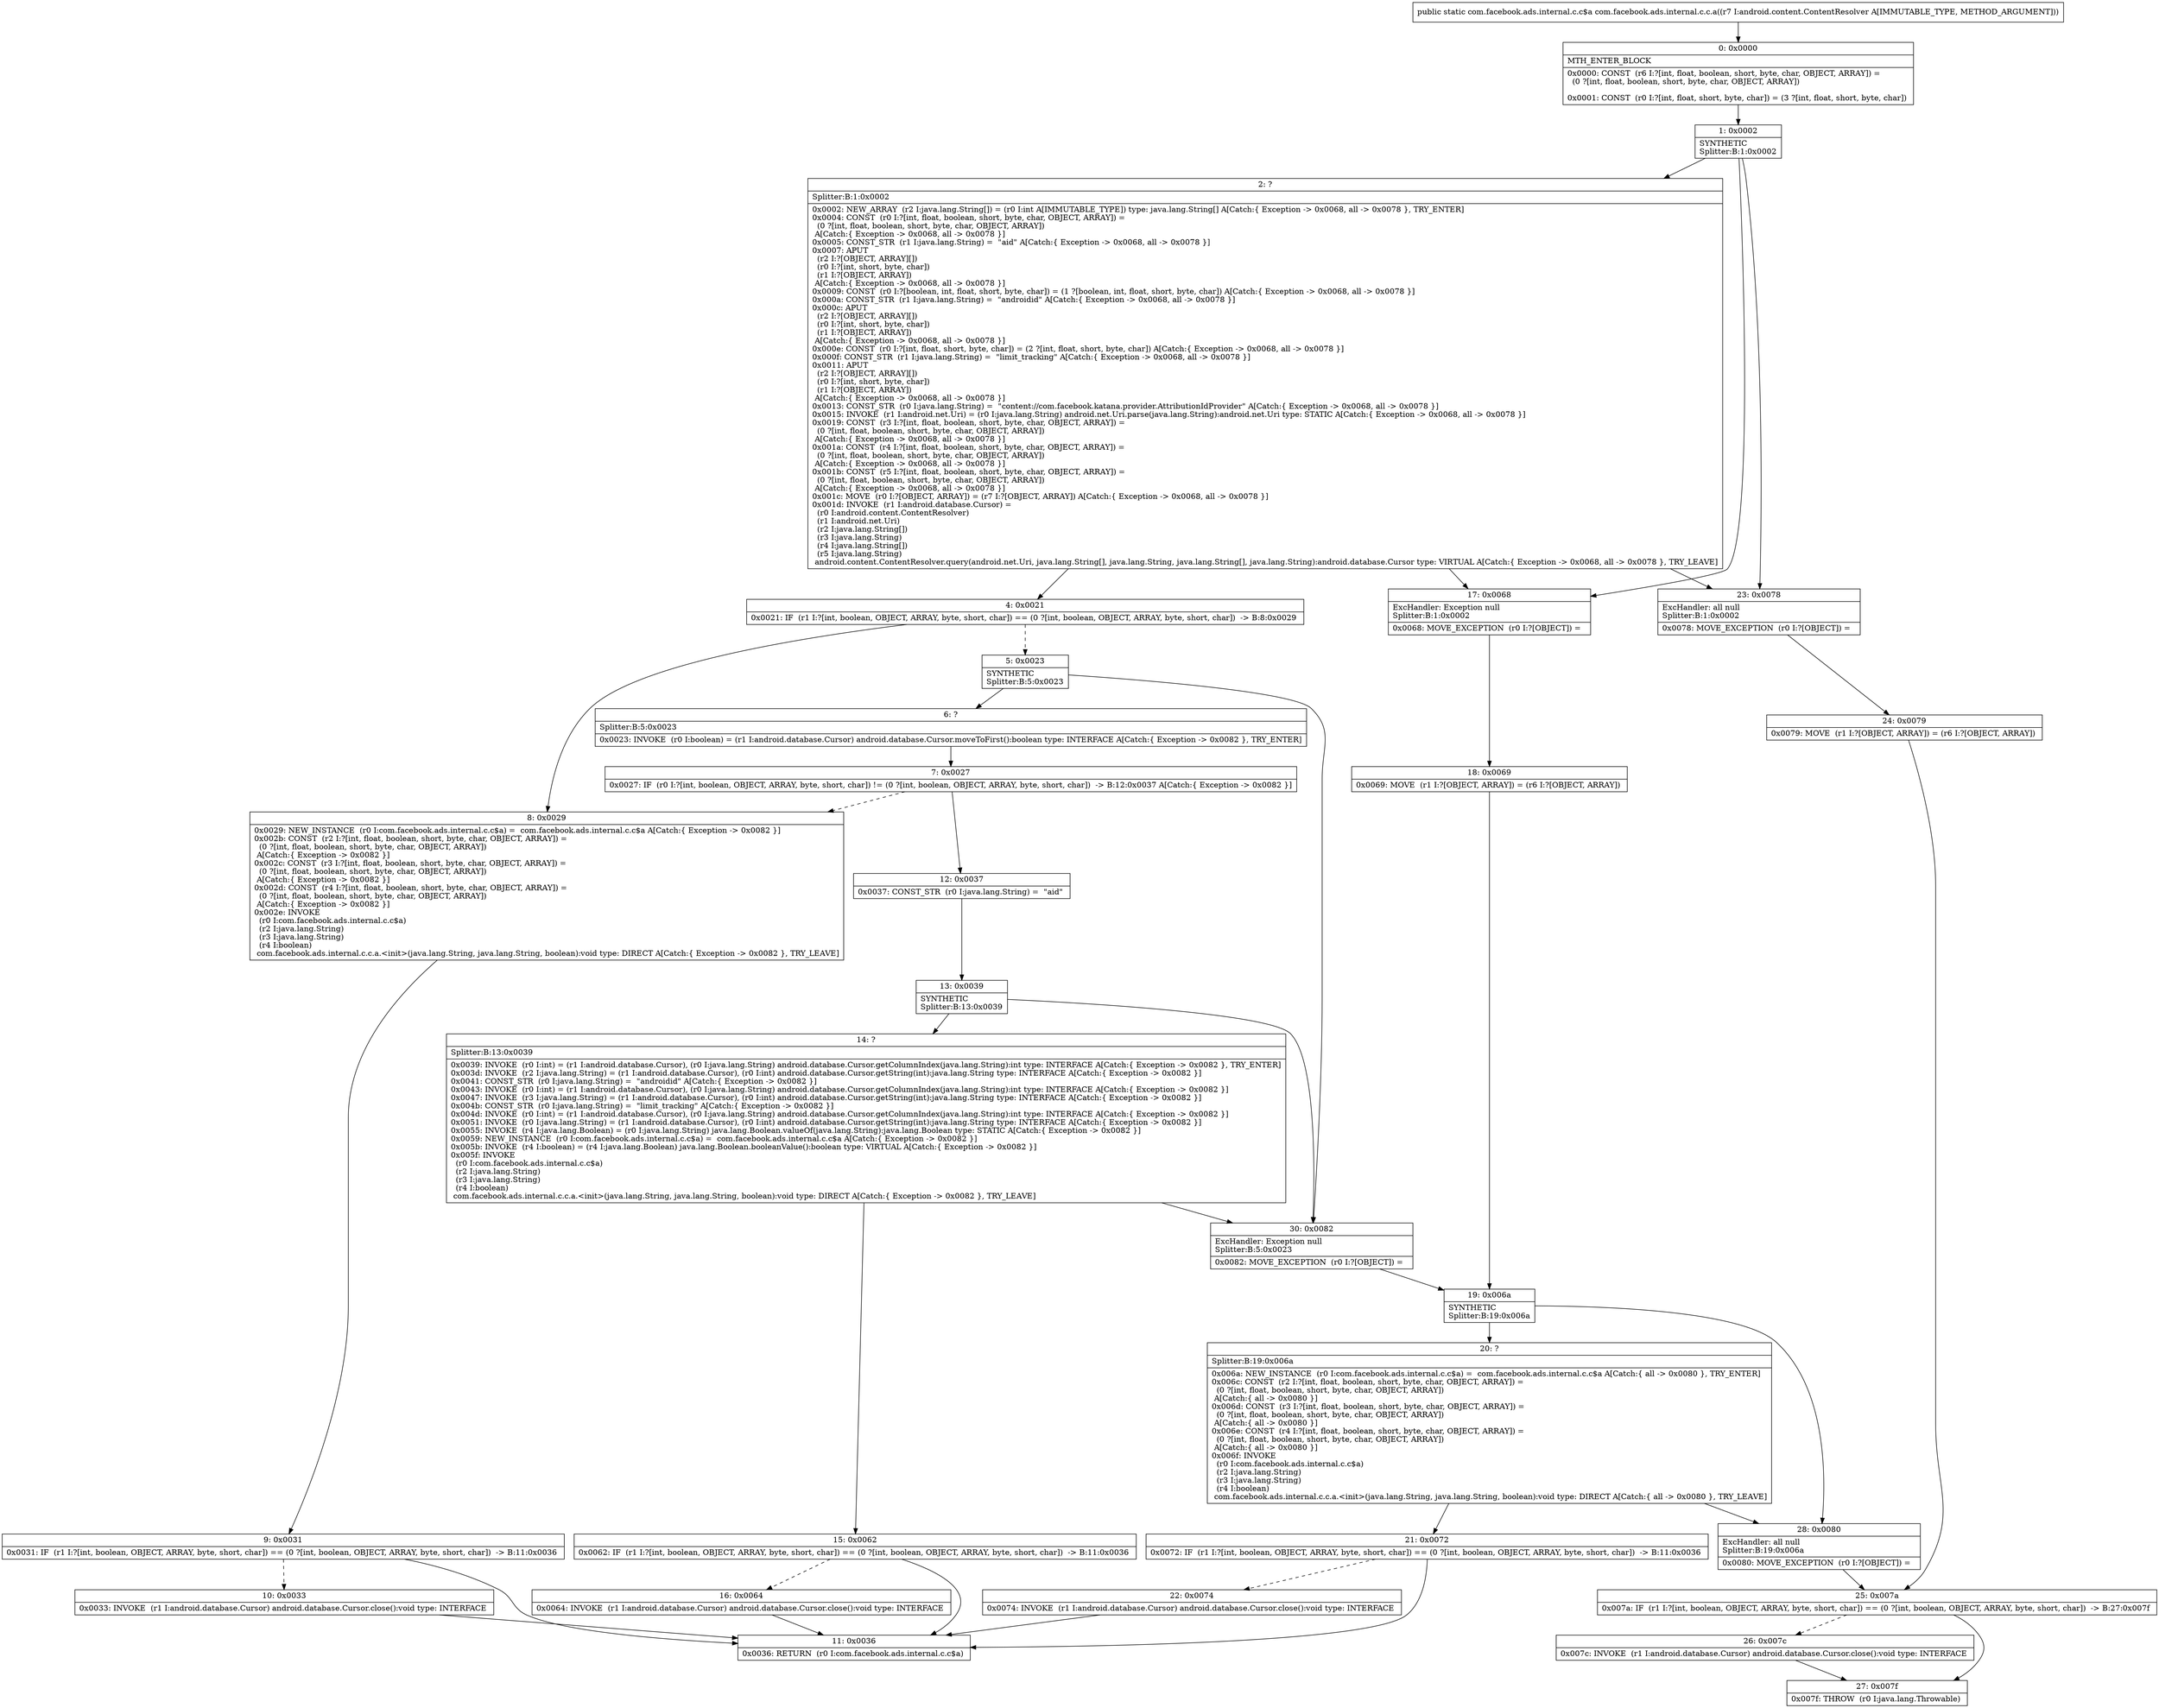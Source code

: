 digraph "CFG forcom.facebook.ads.internal.c.c.a(Landroid\/content\/ContentResolver;)Lcom\/facebook\/ads\/internal\/c\/c$a;" {
Node_0 [shape=record,label="{0\:\ 0x0000|MTH_ENTER_BLOCK\l|0x0000: CONST  (r6 I:?[int, float, boolean, short, byte, char, OBJECT, ARRAY]) = \l  (0 ?[int, float, boolean, short, byte, char, OBJECT, ARRAY])\l \l0x0001: CONST  (r0 I:?[int, float, short, byte, char]) = (3 ?[int, float, short, byte, char]) \l}"];
Node_1 [shape=record,label="{1\:\ 0x0002|SYNTHETIC\lSplitter:B:1:0x0002\l}"];
Node_2 [shape=record,label="{2\:\ ?|Splitter:B:1:0x0002\l|0x0002: NEW_ARRAY  (r2 I:java.lang.String[]) = (r0 I:int A[IMMUTABLE_TYPE]) type: java.lang.String[] A[Catch:\{ Exception \-\> 0x0068, all \-\> 0x0078 \}, TRY_ENTER]\l0x0004: CONST  (r0 I:?[int, float, boolean, short, byte, char, OBJECT, ARRAY]) = \l  (0 ?[int, float, boolean, short, byte, char, OBJECT, ARRAY])\l A[Catch:\{ Exception \-\> 0x0068, all \-\> 0x0078 \}]\l0x0005: CONST_STR  (r1 I:java.lang.String) =  \"aid\" A[Catch:\{ Exception \-\> 0x0068, all \-\> 0x0078 \}]\l0x0007: APUT  \l  (r2 I:?[OBJECT, ARRAY][])\l  (r0 I:?[int, short, byte, char])\l  (r1 I:?[OBJECT, ARRAY])\l A[Catch:\{ Exception \-\> 0x0068, all \-\> 0x0078 \}]\l0x0009: CONST  (r0 I:?[boolean, int, float, short, byte, char]) = (1 ?[boolean, int, float, short, byte, char]) A[Catch:\{ Exception \-\> 0x0068, all \-\> 0x0078 \}]\l0x000a: CONST_STR  (r1 I:java.lang.String) =  \"androidid\" A[Catch:\{ Exception \-\> 0x0068, all \-\> 0x0078 \}]\l0x000c: APUT  \l  (r2 I:?[OBJECT, ARRAY][])\l  (r0 I:?[int, short, byte, char])\l  (r1 I:?[OBJECT, ARRAY])\l A[Catch:\{ Exception \-\> 0x0068, all \-\> 0x0078 \}]\l0x000e: CONST  (r0 I:?[int, float, short, byte, char]) = (2 ?[int, float, short, byte, char]) A[Catch:\{ Exception \-\> 0x0068, all \-\> 0x0078 \}]\l0x000f: CONST_STR  (r1 I:java.lang.String) =  \"limit_tracking\" A[Catch:\{ Exception \-\> 0x0068, all \-\> 0x0078 \}]\l0x0011: APUT  \l  (r2 I:?[OBJECT, ARRAY][])\l  (r0 I:?[int, short, byte, char])\l  (r1 I:?[OBJECT, ARRAY])\l A[Catch:\{ Exception \-\> 0x0068, all \-\> 0x0078 \}]\l0x0013: CONST_STR  (r0 I:java.lang.String) =  \"content:\/\/com.facebook.katana.provider.AttributionIdProvider\" A[Catch:\{ Exception \-\> 0x0068, all \-\> 0x0078 \}]\l0x0015: INVOKE  (r1 I:android.net.Uri) = (r0 I:java.lang.String) android.net.Uri.parse(java.lang.String):android.net.Uri type: STATIC A[Catch:\{ Exception \-\> 0x0068, all \-\> 0x0078 \}]\l0x0019: CONST  (r3 I:?[int, float, boolean, short, byte, char, OBJECT, ARRAY]) = \l  (0 ?[int, float, boolean, short, byte, char, OBJECT, ARRAY])\l A[Catch:\{ Exception \-\> 0x0068, all \-\> 0x0078 \}]\l0x001a: CONST  (r4 I:?[int, float, boolean, short, byte, char, OBJECT, ARRAY]) = \l  (0 ?[int, float, boolean, short, byte, char, OBJECT, ARRAY])\l A[Catch:\{ Exception \-\> 0x0068, all \-\> 0x0078 \}]\l0x001b: CONST  (r5 I:?[int, float, boolean, short, byte, char, OBJECT, ARRAY]) = \l  (0 ?[int, float, boolean, short, byte, char, OBJECT, ARRAY])\l A[Catch:\{ Exception \-\> 0x0068, all \-\> 0x0078 \}]\l0x001c: MOVE  (r0 I:?[OBJECT, ARRAY]) = (r7 I:?[OBJECT, ARRAY]) A[Catch:\{ Exception \-\> 0x0068, all \-\> 0x0078 \}]\l0x001d: INVOKE  (r1 I:android.database.Cursor) = \l  (r0 I:android.content.ContentResolver)\l  (r1 I:android.net.Uri)\l  (r2 I:java.lang.String[])\l  (r3 I:java.lang.String)\l  (r4 I:java.lang.String[])\l  (r5 I:java.lang.String)\l android.content.ContentResolver.query(android.net.Uri, java.lang.String[], java.lang.String, java.lang.String[], java.lang.String):android.database.Cursor type: VIRTUAL A[Catch:\{ Exception \-\> 0x0068, all \-\> 0x0078 \}, TRY_LEAVE]\l}"];
Node_4 [shape=record,label="{4\:\ 0x0021|0x0021: IF  (r1 I:?[int, boolean, OBJECT, ARRAY, byte, short, char]) == (0 ?[int, boolean, OBJECT, ARRAY, byte, short, char])  \-\> B:8:0x0029 \l}"];
Node_5 [shape=record,label="{5\:\ 0x0023|SYNTHETIC\lSplitter:B:5:0x0023\l}"];
Node_6 [shape=record,label="{6\:\ ?|Splitter:B:5:0x0023\l|0x0023: INVOKE  (r0 I:boolean) = (r1 I:android.database.Cursor) android.database.Cursor.moveToFirst():boolean type: INTERFACE A[Catch:\{ Exception \-\> 0x0082 \}, TRY_ENTER]\l}"];
Node_7 [shape=record,label="{7\:\ 0x0027|0x0027: IF  (r0 I:?[int, boolean, OBJECT, ARRAY, byte, short, char]) != (0 ?[int, boolean, OBJECT, ARRAY, byte, short, char])  \-\> B:12:0x0037 A[Catch:\{ Exception \-\> 0x0082 \}]\l}"];
Node_8 [shape=record,label="{8\:\ 0x0029|0x0029: NEW_INSTANCE  (r0 I:com.facebook.ads.internal.c.c$a) =  com.facebook.ads.internal.c.c$a A[Catch:\{ Exception \-\> 0x0082 \}]\l0x002b: CONST  (r2 I:?[int, float, boolean, short, byte, char, OBJECT, ARRAY]) = \l  (0 ?[int, float, boolean, short, byte, char, OBJECT, ARRAY])\l A[Catch:\{ Exception \-\> 0x0082 \}]\l0x002c: CONST  (r3 I:?[int, float, boolean, short, byte, char, OBJECT, ARRAY]) = \l  (0 ?[int, float, boolean, short, byte, char, OBJECT, ARRAY])\l A[Catch:\{ Exception \-\> 0x0082 \}]\l0x002d: CONST  (r4 I:?[int, float, boolean, short, byte, char, OBJECT, ARRAY]) = \l  (0 ?[int, float, boolean, short, byte, char, OBJECT, ARRAY])\l A[Catch:\{ Exception \-\> 0x0082 \}]\l0x002e: INVOKE  \l  (r0 I:com.facebook.ads.internal.c.c$a)\l  (r2 I:java.lang.String)\l  (r3 I:java.lang.String)\l  (r4 I:boolean)\l com.facebook.ads.internal.c.c.a.\<init\>(java.lang.String, java.lang.String, boolean):void type: DIRECT A[Catch:\{ Exception \-\> 0x0082 \}, TRY_LEAVE]\l}"];
Node_9 [shape=record,label="{9\:\ 0x0031|0x0031: IF  (r1 I:?[int, boolean, OBJECT, ARRAY, byte, short, char]) == (0 ?[int, boolean, OBJECT, ARRAY, byte, short, char])  \-\> B:11:0x0036 \l}"];
Node_10 [shape=record,label="{10\:\ 0x0033|0x0033: INVOKE  (r1 I:android.database.Cursor) android.database.Cursor.close():void type: INTERFACE \l}"];
Node_11 [shape=record,label="{11\:\ 0x0036|0x0036: RETURN  (r0 I:com.facebook.ads.internal.c.c$a) \l}"];
Node_12 [shape=record,label="{12\:\ 0x0037|0x0037: CONST_STR  (r0 I:java.lang.String) =  \"aid\" \l}"];
Node_13 [shape=record,label="{13\:\ 0x0039|SYNTHETIC\lSplitter:B:13:0x0039\l}"];
Node_14 [shape=record,label="{14\:\ ?|Splitter:B:13:0x0039\l|0x0039: INVOKE  (r0 I:int) = (r1 I:android.database.Cursor), (r0 I:java.lang.String) android.database.Cursor.getColumnIndex(java.lang.String):int type: INTERFACE A[Catch:\{ Exception \-\> 0x0082 \}, TRY_ENTER]\l0x003d: INVOKE  (r2 I:java.lang.String) = (r1 I:android.database.Cursor), (r0 I:int) android.database.Cursor.getString(int):java.lang.String type: INTERFACE A[Catch:\{ Exception \-\> 0x0082 \}]\l0x0041: CONST_STR  (r0 I:java.lang.String) =  \"androidid\" A[Catch:\{ Exception \-\> 0x0082 \}]\l0x0043: INVOKE  (r0 I:int) = (r1 I:android.database.Cursor), (r0 I:java.lang.String) android.database.Cursor.getColumnIndex(java.lang.String):int type: INTERFACE A[Catch:\{ Exception \-\> 0x0082 \}]\l0x0047: INVOKE  (r3 I:java.lang.String) = (r1 I:android.database.Cursor), (r0 I:int) android.database.Cursor.getString(int):java.lang.String type: INTERFACE A[Catch:\{ Exception \-\> 0x0082 \}]\l0x004b: CONST_STR  (r0 I:java.lang.String) =  \"limit_tracking\" A[Catch:\{ Exception \-\> 0x0082 \}]\l0x004d: INVOKE  (r0 I:int) = (r1 I:android.database.Cursor), (r0 I:java.lang.String) android.database.Cursor.getColumnIndex(java.lang.String):int type: INTERFACE A[Catch:\{ Exception \-\> 0x0082 \}]\l0x0051: INVOKE  (r0 I:java.lang.String) = (r1 I:android.database.Cursor), (r0 I:int) android.database.Cursor.getString(int):java.lang.String type: INTERFACE A[Catch:\{ Exception \-\> 0x0082 \}]\l0x0055: INVOKE  (r4 I:java.lang.Boolean) = (r0 I:java.lang.String) java.lang.Boolean.valueOf(java.lang.String):java.lang.Boolean type: STATIC A[Catch:\{ Exception \-\> 0x0082 \}]\l0x0059: NEW_INSTANCE  (r0 I:com.facebook.ads.internal.c.c$a) =  com.facebook.ads.internal.c.c$a A[Catch:\{ Exception \-\> 0x0082 \}]\l0x005b: INVOKE  (r4 I:boolean) = (r4 I:java.lang.Boolean) java.lang.Boolean.booleanValue():boolean type: VIRTUAL A[Catch:\{ Exception \-\> 0x0082 \}]\l0x005f: INVOKE  \l  (r0 I:com.facebook.ads.internal.c.c$a)\l  (r2 I:java.lang.String)\l  (r3 I:java.lang.String)\l  (r4 I:boolean)\l com.facebook.ads.internal.c.c.a.\<init\>(java.lang.String, java.lang.String, boolean):void type: DIRECT A[Catch:\{ Exception \-\> 0x0082 \}, TRY_LEAVE]\l}"];
Node_15 [shape=record,label="{15\:\ 0x0062|0x0062: IF  (r1 I:?[int, boolean, OBJECT, ARRAY, byte, short, char]) == (0 ?[int, boolean, OBJECT, ARRAY, byte, short, char])  \-\> B:11:0x0036 \l}"];
Node_16 [shape=record,label="{16\:\ 0x0064|0x0064: INVOKE  (r1 I:android.database.Cursor) android.database.Cursor.close():void type: INTERFACE \l}"];
Node_17 [shape=record,label="{17\:\ 0x0068|ExcHandler: Exception null\lSplitter:B:1:0x0002\l|0x0068: MOVE_EXCEPTION  (r0 I:?[OBJECT]) =  \l}"];
Node_18 [shape=record,label="{18\:\ 0x0069|0x0069: MOVE  (r1 I:?[OBJECT, ARRAY]) = (r6 I:?[OBJECT, ARRAY]) \l}"];
Node_19 [shape=record,label="{19\:\ 0x006a|SYNTHETIC\lSplitter:B:19:0x006a\l}"];
Node_20 [shape=record,label="{20\:\ ?|Splitter:B:19:0x006a\l|0x006a: NEW_INSTANCE  (r0 I:com.facebook.ads.internal.c.c$a) =  com.facebook.ads.internal.c.c$a A[Catch:\{ all \-\> 0x0080 \}, TRY_ENTER]\l0x006c: CONST  (r2 I:?[int, float, boolean, short, byte, char, OBJECT, ARRAY]) = \l  (0 ?[int, float, boolean, short, byte, char, OBJECT, ARRAY])\l A[Catch:\{ all \-\> 0x0080 \}]\l0x006d: CONST  (r3 I:?[int, float, boolean, short, byte, char, OBJECT, ARRAY]) = \l  (0 ?[int, float, boolean, short, byte, char, OBJECT, ARRAY])\l A[Catch:\{ all \-\> 0x0080 \}]\l0x006e: CONST  (r4 I:?[int, float, boolean, short, byte, char, OBJECT, ARRAY]) = \l  (0 ?[int, float, boolean, short, byte, char, OBJECT, ARRAY])\l A[Catch:\{ all \-\> 0x0080 \}]\l0x006f: INVOKE  \l  (r0 I:com.facebook.ads.internal.c.c$a)\l  (r2 I:java.lang.String)\l  (r3 I:java.lang.String)\l  (r4 I:boolean)\l com.facebook.ads.internal.c.c.a.\<init\>(java.lang.String, java.lang.String, boolean):void type: DIRECT A[Catch:\{ all \-\> 0x0080 \}, TRY_LEAVE]\l}"];
Node_21 [shape=record,label="{21\:\ 0x0072|0x0072: IF  (r1 I:?[int, boolean, OBJECT, ARRAY, byte, short, char]) == (0 ?[int, boolean, OBJECT, ARRAY, byte, short, char])  \-\> B:11:0x0036 \l}"];
Node_22 [shape=record,label="{22\:\ 0x0074|0x0074: INVOKE  (r1 I:android.database.Cursor) android.database.Cursor.close():void type: INTERFACE \l}"];
Node_23 [shape=record,label="{23\:\ 0x0078|ExcHandler: all null\lSplitter:B:1:0x0002\l|0x0078: MOVE_EXCEPTION  (r0 I:?[OBJECT]) =  \l}"];
Node_24 [shape=record,label="{24\:\ 0x0079|0x0079: MOVE  (r1 I:?[OBJECT, ARRAY]) = (r6 I:?[OBJECT, ARRAY]) \l}"];
Node_25 [shape=record,label="{25\:\ 0x007a|0x007a: IF  (r1 I:?[int, boolean, OBJECT, ARRAY, byte, short, char]) == (0 ?[int, boolean, OBJECT, ARRAY, byte, short, char])  \-\> B:27:0x007f \l}"];
Node_26 [shape=record,label="{26\:\ 0x007c|0x007c: INVOKE  (r1 I:android.database.Cursor) android.database.Cursor.close():void type: INTERFACE \l}"];
Node_27 [shape=record,label="{27\:\ 0x007f|0x007f: THROW  (r0 I:java.lang.Throwable) \l}"];
Node_28 [shape=record,label="{28\:\ 0x0080|ExcHandler: all null\lSplitter:B:19:0x006a\l|0x0080: MOVE_EXCEPTION  (r0 I:?[OBJECT]) =  \l}"];
Node_30 [shape=record,label="{30\:\ 0x0082|ExcHandler: Exception null\lSplitter:B:5:0x0023\l|0x0082: MOVE_EXCEPTION  (r0 I:?[OBJECT]) =  \l}"];
MethodNode[shape=record,label="{public static com.facebook.ads.internal.c.c$a com.facebook.ads.internal.c.c.a((r7 I:android.content.ContentResolver A[IMMUTABLE_TYPE, METHOD_ARGUMENT])) }"];
MethodNode -> Node_0;
Node_0 -> Node_1;
Node_1 -> Node_2;
Node_1 -> Node_17;
Node_1 -> Node_23;
Node_2 -> Node_17;
Node_2 -> Node_23;
Node_2 -> Node_4;
Node_4 -> Node_5[style=dashed];
Node_4 -> Node_8;
Node_5 -> Node_6;
Node_5 -> Node_30;
Node_6 -> Node_7;
Node_7 -> Node_8[style=dashed];
Node_7 -> Node_12;
Node_8 -> Node_9;
Node_9 -> Node_10[style=dashed];
Node_9 -> Node_11;
Node_10 -> Node_11;
Node_12 -> Node_13;
Node_13 -> Node_14;
Node_13 -> Node_30;
Node_14 -> Node_15;
Node_14 -> Node_30;
Node_15 -> Node_11;
Node_15 -> Node_16[style=dashed];
Node_16 -> Node_11;
Node_17 -> Node_18;
Node_18 -> Node_19;
Node_19 -> Node_20;
Node_19 -> Node_28;
Node_20 -> Node_21;
Node_20 -> Node_28;
Node_21 -> Node_11;
Node_21 -> Node_22[style=dashed];
Node_22 -> Node_11;
Node_23 -> Node_24;
Node_24 -> Node_25;
Node_25 -> Node_26[style=dashed];
Node_25 -> Node_27;
Node_26 -> Node_27;
Node_28 -> Node_25;
Node_30 -> Node_19;
}

